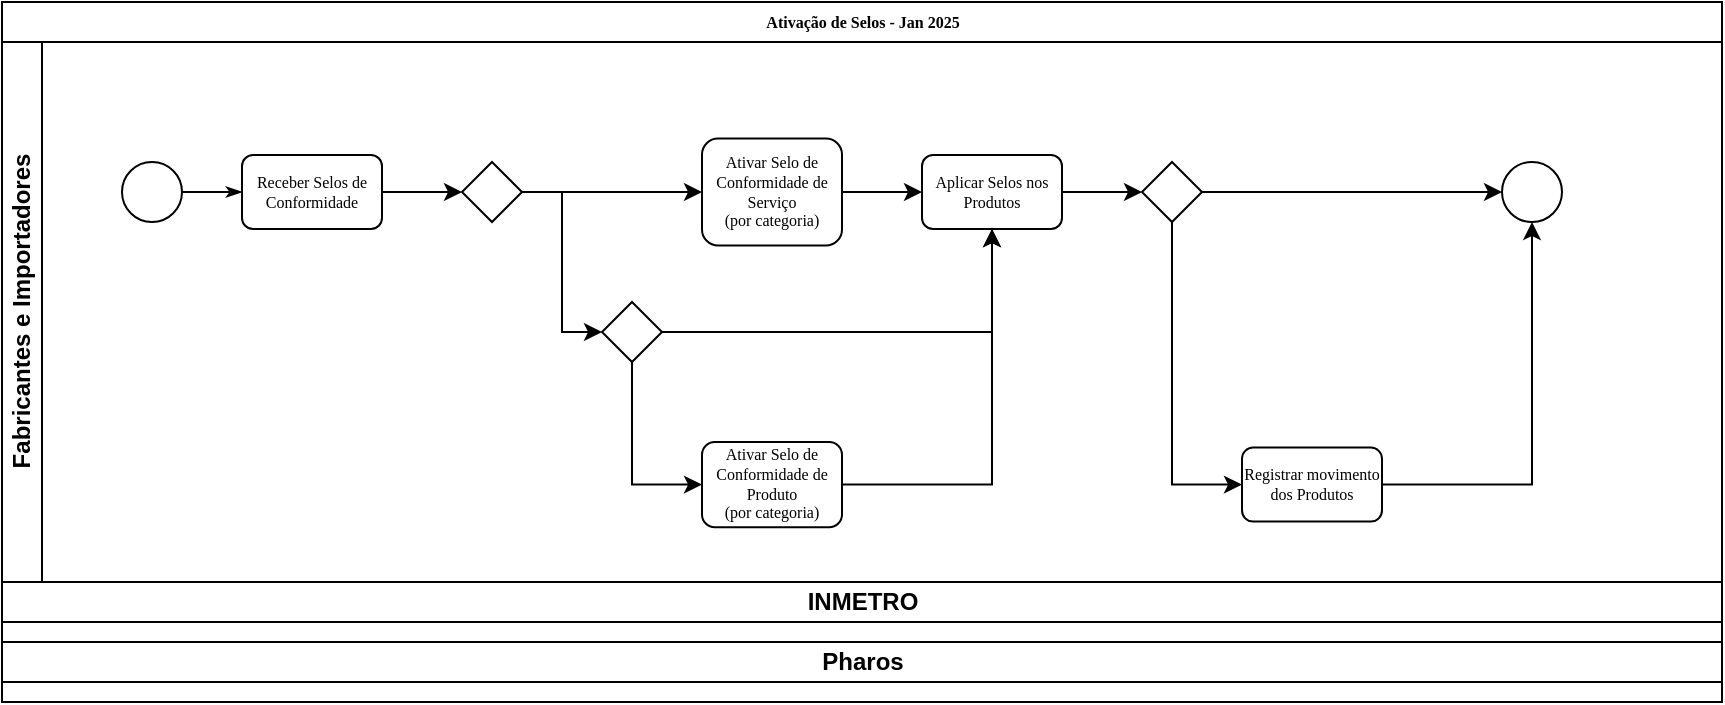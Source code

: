<mxfile version="24.7.14">
  <diagram name="Page-1" id="c7488fd3-1785-93aa-aadb-54a6760d102a">
    <mxGraphModel dx="1185" dy="654" grid="1" gridSize="10" guides="1" tooltips="1" connect="1" arrows="1" fold="1" page="1" pageScale="1" pageWidth="1100" pageHeight="850" background="none" math="0" shadow="0">
      <root>
        <mxCell id="0" />
        <mxCell id="1" parent="0" />
        <mxCell id="2b4e8129b02d487f-1" value="Ativação de Selos - Jan 2025" style="swimlane;html=1;childLayout=stackLayout;horizontal=1;startSize=20;horizontalStack=0;rounded=0;shadow=0;labelBackgroundColor=none;strokeWidth=1;fontFamily=Verdana;fontSize=8;align=center;" parent="1" vertex="1">
          <mxGeometry x="180" y="70" width="860" height="350" as="geometry" />
        </mxCell>
        <mxCell id="2b4e8129b02d487f-2" value="Fabricantes e Importadores" style="swimlane;html=1;startSize=20;horizontal=0;" parent="2b4e8129b02d487f-1" vertex="1">
          <mxGeometry y="20" width="860" height="270" as="geometry" />
        </mxCell>
        <mxCell id="2b4e8129b02d487f-18" style="edgeStyle=orthogonalEdgeStyle;rounded=0;html=1;labelBackgroundColor=none;startArrow=none;startFill=0;startSize=5;endArrow=classicThin;endFill=1;endSize=5;jettySize=auto;orthogonalLoop=1;strokeWidth=1;fontFamily=Verdana;fontSize=8" parent="2b4e8129b02d487f-2" source="2b4e8129b02d487f-5" target="2b4e8129b02d487f-6" edge="1">
          <mxGeometry relative="1" as="geometry" />
        </mxCell>
        <mxCell id="2b4e8129b02d487f-5" value="" style="ellipse;whiteSpace=wrap;html=1;rounded=0;shadow=0;labelBackgroundColor=none;strokeWidth=1;fontFamily=Verdana;fontSize=8;align=center;" parent="2b4e8129b02d487f-2" vertex="1">
          <mxGeometry x="60" y="60" width="30" height="30" as="geometry" />
        </mxCell>
        <mxCell id="TjJBPhh7IqeXCysBH1En-6" value="" style="edgeStyle=orthogonalEdgeStyle;rounded=0;orthogonalLoop=1;jettySize=auto;html=1;" edge="1" parent="2b4e8129b02d487f-2" source="2b4e8129b02d487f-6" target="TjJBPhh7IqeXCysBH1En-5">
          <mxGeometry relative="1" as="geometry" />
        </mxCell>
        <mxCell id="2b4e8129b02d487f-6" value="Receber Selos de Conformidade" style="rounded=1;whiteSpace=wrap;html=1;shadow=0;labelBackgroundColor=none;strokeWidth=1;fontFamily=Verdana;fontSize=8;align=center;" parent="2b4e8129b02d487f-2" vertex="1">
          <mxGeometry x="120" y="56.5" width="70" height="37" as="geometry" />
        </mxCell>
        <mxCell id="TjJBPhh7IqeXCysBH1En-10" value="" style="edgeStyle=orthogonalEdgeStyle;rounded=0;orthogonalLoop=1;jettySize=auto;html=1;entryX=0;entryY=0.5;entryDx=0;entryDy=0;entryPerimeter=0;" edge="1" parent="2b4e8129b02d487f-2" source="TjJBPhh7IqeXCysBH1En-5" target="TjJBPhh7IqeXCysBH1En-8">
          <mxGeometry relative="1" as="geometry">
            <mxPoint x="245" y="170.0" as="targetPoint" />
            <Array as="points">
              <mxPoint x="280" y="75" />
              <mxPoint x="280" y="145" />
            </Array>
          </mxGeometry>
        </mxCell>
        <mxCell id="TjJBPhh7IqeXCysBH1En-5" value="" style="strokeWidth=1;html=1;shape=mxgraph.flowchart.decision;whiteSpace=wrap;rounded=1;shadow=0;labelBackgroundColor=none;fontFamily=Verdana;fontSize=8;align=center;" vertex="1" parent="2b4e8129b02d487f-2">
          <mxGeometry x="230" y="60.0" width="30" height="30" as="geometry" />
        </mxCell>
        <mxCell id="TjJBPhh7IqeXCysBH1En-27" value="" style="edgeStyle=orthogonalEdgeStyle;rounded=0;orthogonalLoop=1;jettySize=auto;html=1;" edge="1" parent="2b4e8129b02d487f-2" source="TjJBPhh7IqeXCysBH1En-7" target="TjJBPhh7IqeXCysBH1En-26">
          <mxGeometry relative="1" as="geometry" />
        </mxCell>
        <mxCell id="TjJBPhh7IqeXCysBH1En-7" value="Aplicar Selos nos Produtos" style="rounded=1;whiteSpace=wrap;html=1;shadow=0;labelBackgroundColor=none;strokeWidth=1;fontFamily=Verdana;fontSize=8;align=center;" vertex="1" parent="2b4e8129b02d487f-2">
          <mxGeometry x="460" y="56.5" width="70" height="37" as="geometry" />
        </mxCell>
        <mxCell id="TjJBPhh7IqeXCysBH1En-20" value="" style="edgeStyle=orthogonalEdgeStyle;rounded=0;orthogonalLoop=1;jettySize=auto;html=1;entryX=0.5;entryY=1;entryDx=0;entryDy=0;" edge="1" parent="2b4e8129b02d487f-2" source="TjJBPhh7IqeXCysBH1En-8" target="TjJBPhh7IqeXCysBH1En-7">
          <mxGeometry relative="1" as="geometry" />
        </mxCell>
        <mxCell id="TjJBPhh7IqeXCysBH1En-22" value="" style="edgeStyle=orthogonalEdgeStyle;rounded=0;orthogonalLoop=1;jettySize=auto;html=1;entryX=0;entryY=0.5;entryDx=0;entryDy=0;exitX=0.5;exitY=1;exitDx=0;exitDy=0;exitPerimeter=0;" edge="1" parent="2b4e8129b02d487f-2" source="TjJBPhh7IqeXCysBH1En-8" target="TjJBPhh7IqeXCysBH1En-16">
          <mxGeometry relative="1" as="geometry">
            <mxPoint x="345" y="240.0" as="targetPoint" />
          </mxGeometry>
        </mxCell>
        <mxCell id="TjJBPhh7IqeXCysBH1En-8" value="" style="strokeWidth=1;html=1;shape=mxgraph.flowchart.decision;whiteSpace=wrap;rounded=1;shadow=0;labelBackgroundColor=none;fontFamily=Verdana;fontSize=8;align=center;" vertex="1" parent="2b4e8129b02d487f-2">
          <mxGeometry x="300" y="130.0" width="30" height="30" as="geometry" />
        </mxCell>
        <mxCell id="TjJBPhh7IqeXCysBH1En-14" value="" style="edgeStyle=orthogonalEdgeStyle;rounded=0;orthogonalLoop=1;jettySize=auto;html=1;entryX=0;entryY=0.5;entryDx=0;entryDy=0;" edge="1" parent="2b4e8129b02d487f-2" source="TjJBPhh7IqeXCysBH1En-5" target="TjJBPhh7IqeXCysBH1En-18">
          <mxGeometry relative="1" as="geometry">
            <mxPoint x="440" y="165" as="sourcePoint" />
            <mxPoint x="330" y="75.0" as="targetPoint" />
          </mxGeometry>
        </mxCell>
        <mxCell id="TjJBPhh7IqeXCysBH1En-24" value="" style="edgeStyle=orthogonalEdgeStyle;rounded=0;orthogonalLoop=1;jettySize=auto;html=1;entryX=0.5;entryY=1;entryDx=0;entryDy=0;" edge="1" parent="2b4e8129b02d487f-2" source="TjJBPhh7IqeXCysBH1En-16" target="TjJBPhh7IqeXCysBH1En-7">
          <mxGeometry relative="1" as="geometry">
            <mxPoint x="495" y="205.88" as="targetPoint" />
          </mxGeometry>
        </mxCell>
        <mxCell id="TjJBPhh7IqeXCysBH1En-16" value="Ativar Selo de Conformidade de Produto&lt;div&gt;(por categoria)&lt;/div&gt;" style="rounded=1;whiteSpace=wrap;html=1;shadow=0;labelBackgroundColor=none;strokeWidth=1;fontFamily=Verdana;fontSize=8;align=center;" vertex="1" parent="2b4e8129b02d487f-2">
          <mxGeometry x="350" y="200" width="70" height="42.62" as="geometry" />
        </mxCell>
        <mxCell id="TjJBPhh7IqeXCysBH1En-19" value="" style="edgeStyle=orthogonalEdgeStyle;rounded=0;orthogonalLoop=1;jettySize=auto;html=1;" edge="1" parent="2b4e8129b02d487f-2" source="TjJBPhh7IqeXCysBH1En-18" target="TjJBPhh7IqeXCysBH1En-7">
          <mxGeometry relative="1" as="geometry" />
        </mxCell>
        <mxCell id="TjJBPhh7IqeXCysBH1En-18" value="Ativar Selo de Conformidade de Serviço&lt;div&gt;(por categoria)&lt;/div&gt;" style="rounded=1;whiteSpace=wrap;html=1;shadow=0;labelBackgroundColor=none;strokeWidth=1;fontFamily=Verdana;fontSize=8;align=center;" vertex="1" parent="2b4e8129b02d487f-2">
          <mxGeometry x="350" y="48.25" width="70" height="53.5" as="geometry" />
        </mxCell>
        <mxCell id="TjJBPhh7IqeXCysBH1En-33" value="" style="edgeStyle=orthogonalEdgeStyle;rounded=0;orthogonalLoop=1;jettySize=auto;html=1;entryX=0.5;entryY=1;entryDx=0;entryDy=0;" edge="1" parent="2b4e8129b02d487f-2" source="TjJBPhh7IqeXCysBH1En-25" target="TjJBPhh7IqeXCysBH1En-30">
          <mxGeometry relative="1" as="geometry">
            <mxPoint x="765" y="205.88" as="targetPoint" />
          </mxGeometry>
        </mxCell>
        <mxCell id="TjJBPhh7IqeXCysBH1En-25" value="Registrar movimento dos Produtos" style="rounded=1;whiteSpace=wrap;html=1;shadow=0;labelBackgroundColor=none;strokeWidth=1;fontFamily=Verdana;fontSize=8;align=center;" vertex="1" parent="2b4e8129b02d487f-2">
          <mxGeometry x="620" y="202.81" width="70" height="37" as="geometry" />
        </mxCell>
        <mxCell id="TjJBPhh7IqeXCysBH1En-29" value="" style="edgeStyle=orthogonalEdgeStyle;rounded=0;orthogonalLoop=1;jettySize=auto;html=1;entryX=0;entryY=0.5;entryDx=0;entryDy=0;" edge="1" parent="2b4e8129b02d487f-2" source="TjJBPhh7IqeXCysBH1En-26" target="TjJBPhh7IqeXCysBH1En-30">
          <mxGeometry relative="1" as="geometry">
            <mxPoint x="655" y="75" as="targetPoint" />
          </mxGeometry>
        </mxCell>
        <mxCell id="TjJBPhh7IqeXCysBH1En-31" value="" style="edgeStyle=orthogonalEdgeStyle;rounded=0;orthogonalLoop=1;jettySize=auto;html=1;exitX=0.5;exitY=1;exitDx=0;exitDy=0;exitPerimeter=0;entryX=0;entryY=0.5;entryDx=0;entryDy=0;" edge="1" parent="2b4e8129b02d487f-2" source="TjJBPhh7IqeXCysBH1En-26" target="TjJBPhh7IqeXCysBH1En-25">
          <mxGeometry relative="1" as="geometry" />
        </mxCell>
        <mxCell id="TjJBPhh7IqeXCysBH1En-26" value="" style="strokeWidth=1;html=1;shape=mxgraph.flowchart.decision;whiteSpace=wrap;rounded=1;shadow=0;labelBackgroundColor=none;fontFamily=Verdana;fontSize=8;align=center;" vertex="1" parent="2b4e8129b02d487f-2">
          <mxGeometry x="570" y="60" width="30" height="30" as="geometry" />
        </mxCell>
        <mxCell id="TjJBPhh7IqeXCysBH1En-30" value="" style="ellipse;whiteSpace=wrap;html=1;rounded=0;shadow=0;labelBackgroundColor=none;strokeWidth=1;fontFamily=Verdana;fontSize=8;align=center;" vertex="1" parent="2b4e8129b02d487f-2">
          <mxGeometry x="750" y="60" width="30" height="30" as="geometry" />
        </mxCell>
        <mxCell id="2b4e8129b02d487f-3" value="INMETRO" style="swimlane;html=1;startSize=20;horizontal=0;" parent="2b4e8129b02d487f-1" vertex="1" collapsed="1">
          <mxGeometry y="290" width="860" height="30" as="geometry">
            <mxRectangle y="290" width="860" height="150" as="alternateBounds" />
          </mxGeometry>
        </mxCell>
        <mxCell id="2b4e8129b02d487f-4" value="Pharos" style="swimlane;html=1;startSize=20;horizontal=0;" parent="2b4e8129b02d487f-1" vertex="1" collapsed="1">
          <mxGeometry y="320" width="860" height="30" as="geometry">
            <mxRectangle y="440" width="860" height="150" as="alternateBounds" />
          </mxGeometry>
        </mxCell>
      </root>
    </mxGraphModel>
  </diagram>
</mxfile>
